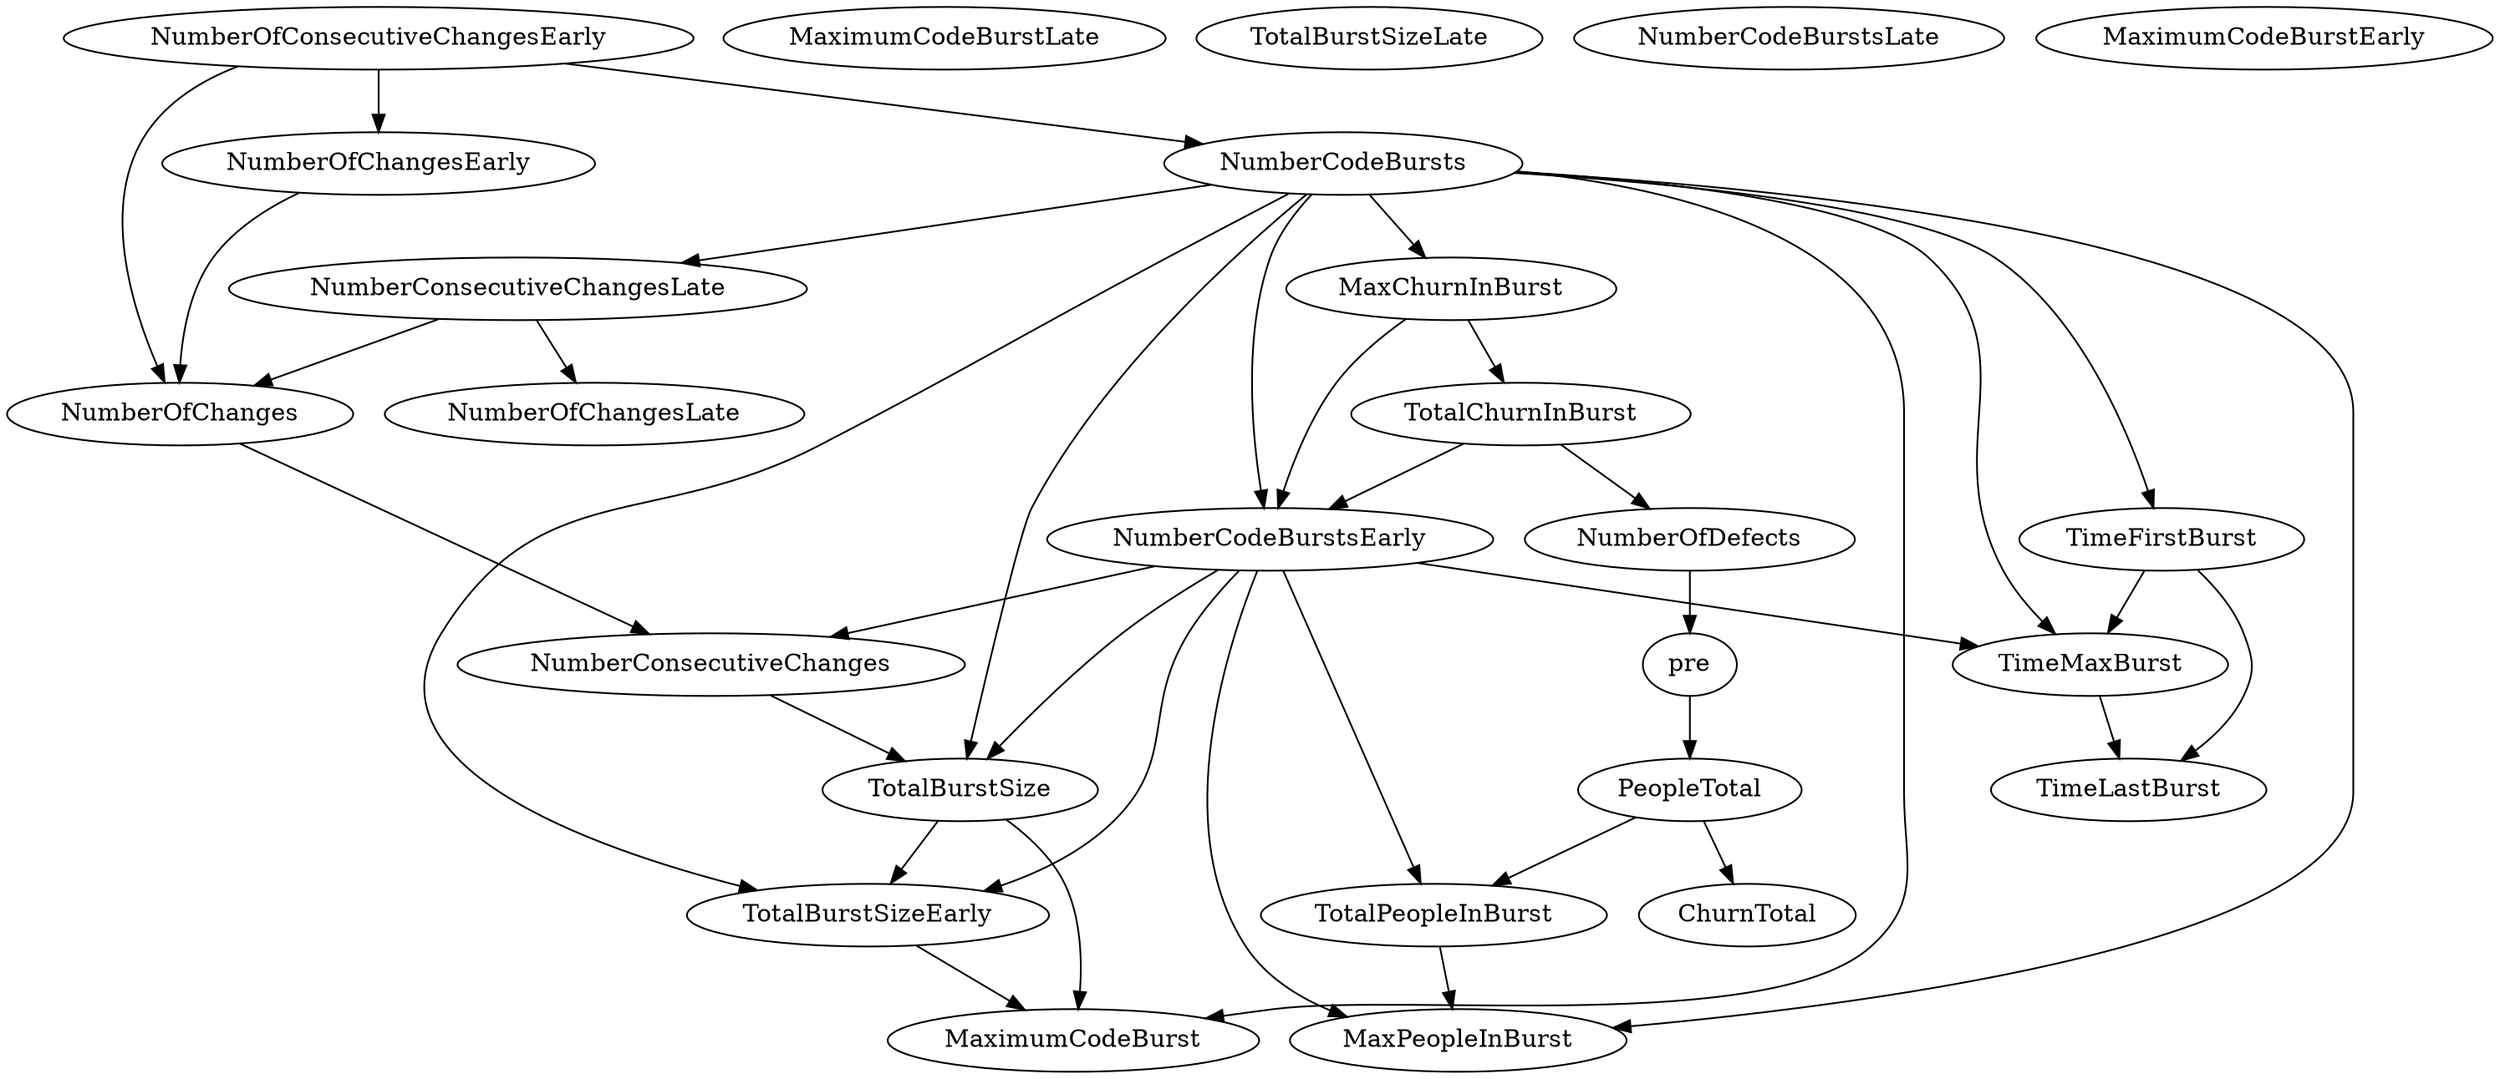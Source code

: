 digraph {
   TotalPeopleInBurst;
   MaximumCodeBurstLate;
   NumberOfChanges;
   MaxPeopleInBurst;
   TotalBurstSizeLate;
   NumberCodeBurstsLate;
   NumberOfChangesLate;
   NumberOfChangesEarly;
   MaxChurnInBurst;
   MaximumCodeBurstEarly;
   NumberCodeBurstsEarly;
   TimeFirstBurst;
   TotalChurnInBurst;
   ChurnTotal;
   MaximumCodeBurst;
   NumberOfConsecutiveChangesEarly;
   NumberConsecutiveChangesLate;
   TotalBurstSizeEarly;
   TotalBurstSize;
   TimeMaxBurst;
   NumberConsecutiveChanges;
   TimeLastBurst;
   NumberCodeBursts;
   PeopleTotal;
   pre;
   NumberOfDefects;
   TotalPeopleInBurst -> MaxPeopleInBurst;
   NumberOfChanges -> NumberConsecutiveChanges;
   NumberOfChangesEarly -> NumberOfChanges;
   MaxChurnInBurst -> NumberCodeBurstsEarly;
   MaxChurnInBurst -> TotalChurnInBurst;
   NumberCodeBurstsEarly -> TotalPeopleInBurst;
   NumberCodeBurstsEarly -> MaxPeopleInBurst;
   NumberCodeBurstsEarly -> TotalBurstSizeEarly;
   NumberCodeBurstsEarly -> TotalBurstSize;
   NumberCodeBurstsEarly -> TimeMaxBurst;
   NumberCodeBurstsEarly -> NumberConsecutiveChanges;
   TimeFirstBurst -> TimeMaxBurst;
   TimeFirstBurst -> TimeLastBurst;
   TotalChurnInBurst -> NumberCodeBurstsEarly;
   TotalChurnInBurst -> NumberOfDefects;
   NumberOfConsecutiveChangesEarly -> NumberOfChanges;
   NumberOfConsecutiveChangesEarly -> NumberOfChangesEarly;
   NumberOfConsecutiveChangesEarly -> NumberCodeBursts;
   NumberConsecutiveChangesLate -> NumberOfChanges;
   NumberConsecutiveChangesLate -> NumberOfChangesLate;
   TotalBurstSizeEarly -> MaximumCodeBurst;
   TotalBurstSize -> MaximumCodeBurst;
   TotalBurstSize -> TotalBurstSizeEarly;
   TimeMaxBurst -> TimeLastBurst;
   NumberConsecutiveChanges -> TotalBurstSize;
   NumberCodeBursts -> MaxPeopleInBurst;
   NumberCodeBursts -> MaxChurnInBurst;
   NumberCodeBursts -> NumberCodeBurstsEarly;
   NumberCodeBursts -> TimeFirstBurst;
   NumberCodeBursts -> MaximumCodeBurst;
   NumberCodeBursts -> NumberConsecutiveChangesLate;
   NumberCodeBursts -> TotalBurstSizeEarly;
   NumberCodeBursts -> TotalBurstSize;
   NumberCodeBursts -> TimeMaxBurst;
   PeopleTotal -> TotalPeopleInBurst;
   PeopleTotal -> ChurnTotal;
   pre -> PeopleTotal;
   NumberOfDefects -> pre;
}
